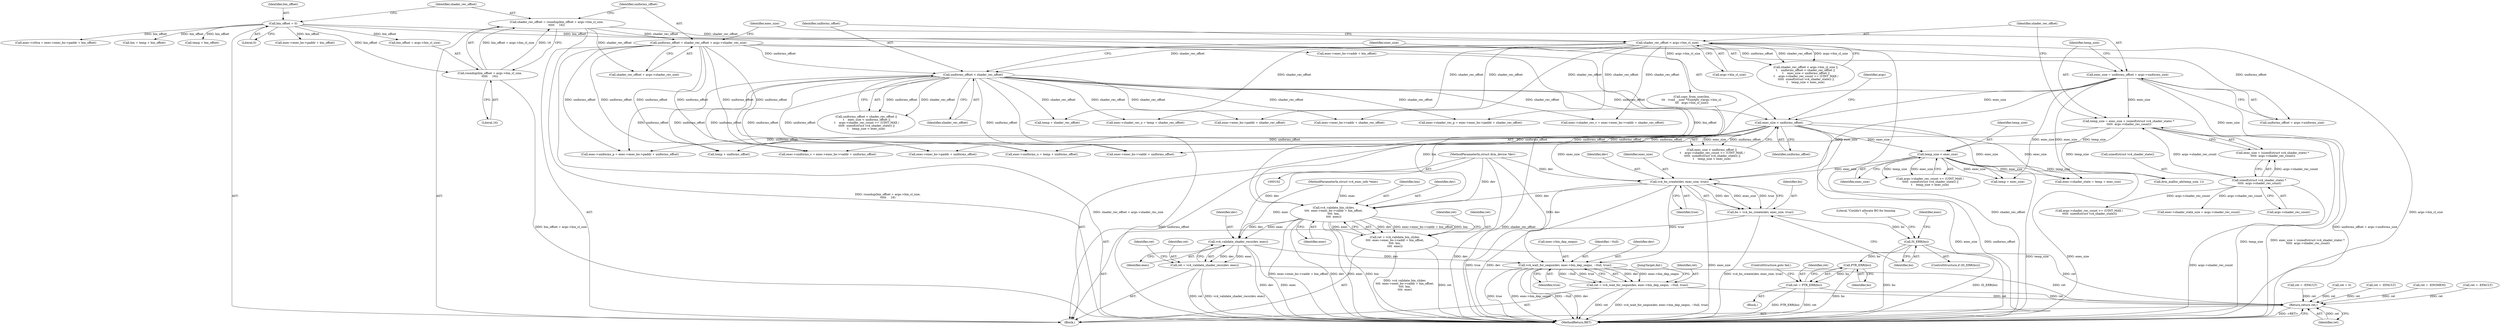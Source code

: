 digraph "0_linux_0f2ff82e11c86c05d051cae32b58226392d33bbf@API" {
"1000306" [label="(Call,vc4_bo_create(dev, exec_size, true))"];
"1000103" [label="(MethodParameterIn,struct drm_device *dev)"];
"1000187" [label="(Call,temp_size < exec_size)"];
"1000152" [label="(Call,temp_size = exec_size + (sizeof(struct vc4_shader_state) *\n \t\t\t\t\t  args->shader_rec_count))"];
"1000144" [label="(Call,exec_size = uniforms_offset + args->uniforms_size)"];
"1000136" [label="(Call,uniforms_offset = shader_rec_offset + args->shader_rec_size)"];
"1000126" [label="(Call,shader_rec_offset = roundup(bin_offset + args->bin_cl_size,\n\t\t\t\t\t     16))"];
"1000128" [label="(Call,roundup(bin_offset + args->bin_cl_size,\n\t\t\t\t\t     16))"];
"1000122" [label="(Call,bin_offset = 0)"];
"1000156" [label="(Call,sizeof(struct vc4_shader_state) *\n \t\t\t\t\t  args->shader_rec_count)"];
"1000175" [label="(Call,exec_size < uniforms_offset)"];
"1000171" [label="(Call,uniforms_offset < shader_rec_offset)"];
"1000165" [label="(Call,shader_rec_offset < args->bin_cl_size)"];
"1000304" [label="(Call,bo = vc4_bo_create(dev, exec_size, true))"];
"1000311" [label="(Call,IS_ERR(bo))"];
"1000318" [label="(Call,PTR_ERR(bo))"];
"1000316" [label="(Call,ret = PTR_ERR(bo))"];
"1000454" [label="(Return,return ret;)"];
"1000420" [label="(Call,vc4_validate_bin_cl(dev,\n\t\t\t\t  exec->exec_bo->vaddr + bin_offset,\n\t\t\t\t  bin,\n\t\t\t\t  exec))"];
"1000418" [label="(Call,ret = vc4_validate_bin_cl(dev,\n\t\t\t\t  exec->exec_bo->vaddr + bin_offset,\n\t\t\t\t  bin,\n\t\t\t\t  exec))"];
"1000436" [label="(Call,vc4_validate_shader_recs(dev, exec))"];
"1000434" [label="(Call,ret = vc4_validate_shader_recs(dev, exec))"];
"1000444" [label="(Call,vc4_wait_for_seqno(dev, exec->bin_dep_seqno, ~0ull, true))"];
"1000442" [label="(Call,ret = vc4_wait_for_seqno(dev, exec->bin_dep_seqno, ~0ull, true))"];
"1000205" [label="(Call,ret = -ENOMEM)"];
"1000315" [label="(Literal,\"Couldn't allocate BO for binning\n\")"];
"1000316" [label="(Call,ret = PTR_ERR(bo))"];
"1000440" [label="(Identifier,ret)"];
"1000429" [label="(Identifier,bin)"];
"1000320" [label="(ControlStructure,goto fail;)"];
"1000422" [label="(Call,exec->exec_bo->vaddr + bin_offset)"];
"1000307" [label="(Identifier,dev)"];
"1000152" [label="(Call,temp_size = exec_size + (sizeof(struct vc4_shader_state) *\n \t\t\t\t\t  args->shader_rec_count))"];
"1000317" [label="(Identifier,ret)"];
"1000219" [label="(Call,temp + shader_rec_offset)"];
"1000404" [label="(Call,exec->exec_bo->paddr + uniforms_offset)"];
"1000177" [label="(Identifier,uniforms_offset)"];
"1000305" [label="(Identifier,bo)"];
"1000420" [label="(Call,vc4_validate_bin_cl(dev,\n\t\t\t\t  exec->exec_bo->vaddr + bin_offset,\n\t\t\t\t  bin,\n\t\t\t\t  exec))"];
"1000375" [label="(Call,exec->exec_bo->paddr + shader_rec_offset)"];
"1000103" [label="(MethodParameterIn,struct drm_device *dev)"];
"1000124" [label="(Literal,0)"];
"1000167" [label="(Call,args->bin_cl_size)"];
"1000157" [label="(Call,sizeof(struct vc4_shader_state))"];
"1000172" [label="(Identifier,uniforms_offset)"];
"1000154" [label="(Call,exec_size + (sizeof(struct vc4_shader_state) *\n \t\t\t\t\t  args->shader_rec_count))"];
"1000371" [label="(Call,exec->shader_rec_p = exec->exec_bo->paddr + shader_rec_offset)"];
"1000451" [label="(JumpTarget,fail:)"];
"1000176" [label="(Identifier,exec_size)"];
"1000236" [label="(Call,exec->shader_state_size = args->shader_rec_count)"];
"1000432" [label="(Identifier,ret)"];
"1000171" [label="(Call,uniforms_offset < shader_rec_offset)"];
"1000323" [label="(Identifier,exec)"];
"1000187" [label="(Call,temp_size < exec_size)"];
"1000437" [label="(Identifier,dev)"];
"1000444" [label="(Call,vc4_wait_for_seqno(dev, exec->bin_dep_seqno, ~0ull, true))"];
"1000299" [label="(Call,ret = -EFAULT)"];
"1000348" [label="(Call,exec->exec_bo->paddr + bin_offset)"];
"1000104" [label="(MethodParameterIn,struct vc4_exec_info *exec)"];
"1000153" [label="(Identifier,temp_size)"];
"1000164" [label="(Call,shader_rec_offset < args->bin_cl_size ||\n\t    uniforms_offset < shader_rec_offset ||\n \t    exec_size < uniforms_offset ||\n \t    args->shader_rec_count >= (UINT_MAX /\n \t\t\t\t\t  sizeof(struct vc4_shader_state)) ||\n\t    temp_size < exec_size)"];
"1000222" [label="(Call,exec->uniforms_u = temp + uniforms_offset)"];
"1000165" [label="(Call,shader_rec_offset < args->bin_cl_size)"];
"1000146" [label="(Call,uniforms_offset + args->uniforms_size)"];
"1000456" [label="(MethodReturn,RET)"];
"1000393" [label="(Call,exec->exec_bo->vaddr + uniforms_offset)"];
"1000400" [label="(Call,exec->uniforms_p = exec->exec_bo->paddr + uniforms_offset)"];
"1000129" [label="(Call,bin_offset + args->bin_cl_size)"];
"1000430" [label="(Identifier,exec)"];
"1000188" [label="(Identifier,temp_size)"];
"1000344" [label="(Call,exec->ct0ca = exec->exec_bo->paddr + bin_offset)"];
"1000128" [label="(Call,roundup(bin_offset + args->bin_cl_size,\n\t\t\t\t\t     16))"];
"1000306" [label="(Call,vc4_bo_create(dev, exec_size, true))"];
"1000443" [label="(Identifier,ret)"];
"1000446" [label="(Call,exec->bin_dep_seqno)"];
"1000122" [label="(Call,bin_offset = 0)"];
"1000226" [label="(Call,temp + uniforms_offset)"];
"1000170" [label="(Call,uniforms_offset < shader_rec_offset ||\n \t    exec_size < uniforms_offset ||\n \t    args->shader_rec_count >= (UINT_MAX /\n \t\t\t\t\t  sizeof(struct vc4_shader_state)) ||\n\t    temp_size < exec_size)"];
"1000233" [label="(Call,temp + exec_size)"];
"1000389" [label="(Call,exec->uniforms_v = exec->exec_bo->vaddr + uniforms_offset)"];
"1000159" [label="(Call,args->shader_rec_count)"];
"1000257" [label="(Call,ret = -EFAULT)"];
"1000145" [label="(Identifier,exec_size)"];
"1000454" [label="(Return,return ret;)"];
"1000181" [label="(Identifier,args)"];
"1000244" [label="(Call,copy_from_user(bin,\n\t\t\t   (void __user *)(uintptr_t)args->bin_cl,\n\t\t\t   args->bin_cl_size))"];
"1000449" [label="(Identifier,~0ull)"];
"1000436" [label="(Call,vc4_validate_shader_recs(dev, exec))"];
"1000137" [label="(Identifier,uniforms_offset)"];
"1000173" [label="(Identifier,shader_rec_offset)"];
"1000127" [label="(Identifier,shader_rec_offset)"];
"1000118" [label="(Call,ret = 0)"];
"1000215" [label="(Call,exec->shader_rec_u = temp + shader_rec_offset)"];
"1000455" [label="(Identifier,ret)"];
"1000319" [label="(Identifier,bo)"];
"1000445" [label="(Identifier,dev)"];
"1000105" [label="(Block,)"];
"1000210" [label="(Call,bin = temp + bin_offset)"];
"1000126" [label="(Call,shader_rec_offset = roundup(bin_offset + args->bin_cl_size,\n\t\t\t\t\t     16))"];
"1000421" [label="(Identifier,dev)"];
"1000312" [label="(Identifier,bo)"];
"1000434" [label="(Call,ret = vc4_validate_shader_recs(dev, exec))"];
"1000189" [label="(Identifier,exec_size)"];
"1000138" [label="(Call,shader_rec_offset + args->shader_rec_size)"];
"1000438" [label="(Identifier,exec)"];
"1000309" [label="(Identifier,true)"];
"1000450" [label="(Identifier,true)"];
"1000175" [label="(Call,exec_size < uniforms_offset)"];
"1000318" [label="(Call,PTR_ERR(bo))"];
"1000229" [label="(Call,exec->shader_state = temp + exec_size)"];
"1000278" [label="(Call,ret = -EFAULT)"];
"1000196" [label="(Call,drm_malloc_ab(temp_size, 1))"];
"1000179" [label="(Call,args->shader_rec_count >= (UINT_MAX /\n \t\t\t\t\t  sizeof(struct vc4_shader_state)))"];
"1000364" [label="(Call,exec->exec_bo->vaddr + shader_rec_offset)"];
"1000174" [label="(Call,exec_size < uniforms_offset ||\n \t    args->shader_rec_count >= (UINT_MAX /\n \t\t\t\t\t  sizeof(struct vc4_shader_state)) ||\n\t    temp_size < exec_size)"];
"1000360" [label="(Call,exec->shader_rec_v = exec->exec_bo->vaddr + shader_rec_offset)"];
"1000311" [label="(Call,IS_ERR(bo))"];
"1000166" [label="(Identifier,shader_rec_offset)"];
"1000419" [label="(Identifier,ret)"];
"1000178" [label="(Call,args->shader_rec_count >= (UINT_MAX /\n \t\t\t\t\t  sizeof(struct vc4_shader_state)) ||\n\t    temp_size < exec_size)"];
"1000313" [label="(Block,)"];
"1000308" [label="(Identifier,exec_size)"];
"1000435" [label="(Identifier,ret)"];
"1000442" [label="(Call,ret = vc4_wait_for_seqno(dev, exec->bin_dep_seqno, ~0ull, true))"];
"1000144" [label="(Call,exec_size = uniforms_offset + args->uniforms_size)"];
"1000212" [label="(Call,temp + bin_offset)"];
"1000310" [label="(ControlStructure,if (IS_ERR(bo)))"];
"1000156" [label="(Call,sizeof(struct vc4_shader_state) *\n \t\t\t\t\t  args->shader_rec_count)"];
"1000304" [label="(Call,bo = vc4_bo_create(dev, exec_size, true))"];
"1000123" [label="(Identifier,bin_offset)"];
"1000136" [label="(Call,uniforms_offset = shader_rec_offset + args->shader_rec_size)"];
"1000134" [label="(Literal,16)"];
"1000418" [label="(Call,ret = vc4_validate_bin_cl(dev,\n\t\t\t\t  exec->exec_bo->vaddr + bin_offset,\n\t\t\t\t  bin,\n\t\t\t\t  exec))"];
"1000306" -> "1000304"  [label="AST: "];
"1000306" -> "1000309"  [label="CFG: "];
"1000307" -> "1000306"  [label="AST: "];
"1000308" -> "1000306"  [label="AST: "];
"1000309" -> "1000306"  [label="AST: "];
"1000304" -> "1000306"  [label="CFG: "];
"1000306" -> "1000456"  [label="DDG: true"];
"1000306" -> "1000456"  [label="DDG: dev"];
"1000306" -> "1000456"  [label="DDG: exec_size"];
"1000306" -> "1000304"  [label="DDG: dev"];
"1000306" -> "1000304"  [label="DDG: exec_size"];
"1000306" -> "1000304"  [label="DDG: true"];
"1000103" -> "1000306"  [label="DDG: dev"];
"1000187" -> "1000306"  [label="DDG: exec_size"];
"1000175" -> "1000306"  [label="DDG: exec_size"];
"1000144" -> "1000306"  [label="DDG: exec_size"];
"1000306" -> "1000420"  [label="DDG: dev"];
"1000306" -> "1000444"  [label="DDG: true"];
"1000103" -> "1000102"  [label="AST: "];
"1000103" -> "1000456"  [label="DDG: dev"];
"1000103" -> "1000420"  [label="DDG: dev"];
"1000103" -> "1000436"  [label="DDG: dev"];
"1000103" -> "1000444"  [label="DDG: dev"];
"1000187" -> "1000178"  [label="AST: "];
"1000187" -> "1000189"  [label="CFG: "];
"1000188" -> "1000187"  [label="AST: "];
"1000189" -> "1000187"  [label="AST: "];
"1000178" -> "1000187"  [label="CFG: "];
"1000187" -> "1000456"  [label="DDG: temp_size"];
"1000187" -> "1000456"  [label="DDG: exec_size"];
"1000187" -> "1000178"  [label="DDG: temp_size"];
"1000187" -> "1000178"  [label="DDG: exec_size"];
"1000152" -> "1000187"  [label="DDG: temp_size"];
"1000175" -> "1000187"  [label="DDG: exec_size"];
"1000187" -> "1000196"  [label="DDG: temp_size"];
"1000187" -> "1000229"  [label="DDG: exec_size"];
"1000187" -> "1000233"  [label="DDG: exec_size"];
"1000152" -> "1000105"  [label="AST: "];
"1000152" -> "1000154"  [label="CFG: "];
"1000153" -> "1000152"  [label="AST: "];
"1000154" -> "1000152"  [label="AST: "];
"1000166" -> "1000152"  [label="CFG: "];
"1000152" -> "1000456"  [label="DDG: temp_size"];
"1000152" -> "1000456"  [label="DDG: exec_size + (sizeof(struct vc4_shader_state) *\n \t\t\t\t\t  args->shader_rec_count)"];
"1000144" -> "1000152"  [label="DDG: exec_size"];
"1000156" -> "1000152"  [label="DDG: args->shader_rec_count"];
"1000152" -> "1000196"  [label="DDG: temp_size"];
"1000144" -> "1000105"  [label="AST: "];
"1000144" -> "1000146"  [label="CFG: "];
"1000145" -> "1000144"  [label="AST: "];
"1000146" -> "1000144"  [label="AST: "];
"1000153" -> "1000144"  [label="CFG: "];
"1000144" -> "1000456"  [label="DDG: uniforms_offset + args->uniforms_size"];
"1000136" -> "1000144"  [label="DDG: uniforms_offset"];
"1000144" -> "1000154"  [label="DDG: exec_size"];
"1000144" -> "1000175"  [label="DDG: exec_size"];
"1000144" -> "1000229"  [label="DDG: exec_size"];
"1000144" -> "1000233"  [label="DDG: exec_size"];
"1000136" -> "1000105"  [label="AST: "];
"1000136" -> "1000138"  [label="CFG: "];
"1000137" -> "1000136"  [label="AST: "];
"1000138" -> "1000136"  [label="AST: "];
"1000145" -> "1000136"  [label="CFG: "];
"1000136" -> "1000456"  [label="DDG: shader_rec_offset + args->shader_rec_size"];
"1000126" -> "1000136"  [label="DDG: shader_rec_offset"];
"1000136" -> "1000146"  [label="DDG: uniforms_offset"];
"1000136" -> "1000171"  [label="DDG: uniforms_offset"];
"1000136" -> "1000222"  [label="DDG: uniforms_offset"];
"1000136" -> "1000226"  [label="DDG: uniforms_offset"];
"1000136" -> "1000389"  [label="DDG: uniforms_offset"];
"1000136" -> "1000393"  [label="DDG: uniforms_offset"];
"1000136" -> "1000400"  [label="DDG: uniforms_offset"];
"1000136" -> "1000404"  [label="DDG: uniforms_offset"];
"1000126" -> "1000105"  [label="AST: "];
"1000126" -> "1000128"  [label="CFG: "];
"1000127" -> "1000126"  [label="AST: "];
"1000128" -> "1000126"  [label="AST: "];
"1000137" -> "1000126"  [label="CFG: "];
"1000126" -> "1000456"  [label="DDG: roundup(bin_offset + args->bin_cl_size,\n\t\t\t\t\t     16)"];
"1000128" -> "1000126"  [label="DDG: bin_offset + args->bin_cl_size"];
"1000128" -> "1000126"  [label="DDG: 16"];
"1000126" -> "1000138"  [label="DDG: shader_rec_offset"];
"1000126" -> "1000165"  [label="DDG: shader_rec_offset"];
"1000128" -> "1000134"  [label="CFG: "];
"1000129" -> "1000128"  [label="AST: "];
"1000134" -> "1000128"  [label="AST: "];
"1000128" -> "1000456"  [label="DDG: bin_offset + args->bin_cl_size"];
"1000122" -> "1000128"  [label="DDG: bin_offset"];
"1000122" -> "1000105"  [label="AST: "];
"1000122" -> "1000124"  [label="CFG: "];
"1000123" -> "1000122"  [label="AST: "];
"1000124" -> "1000122"  [label="AST: "];
"1000127" -> "1000122"  [label="CFG: "];
"1000122" -> "1000129"  [label="DDG: bin_offset"];
"1000122" -> "1000210"  [label="DDG: bin_offset"];
"1000122" -> "1000212"  [label="DDG: bin_offset"];
"1000122" -> "1000344"  [label="DDG: bin_offset"];
"1000122" -> "1000348"  [label="DDG: bin_offset"];
"1000122" -> "1000420"  [label="DDG: bin_offset"];
"1000122" -> "1000422"  [label="DDG: bin_offset"];
"1000156" -> "1000154"  [label="AST: "];
"1000156" -> "1000159"  [label="CFG: "];
"1000157" -> "1000156"  [label="AST: "];
"1000159" -> "1000156"  [label="AST: "];
"1000154" -> "1000156"  [label="CFG: "];
"1000156" -> "1000456"  [label="DDG: args->shader_rec_count"];
"1000156" -> "1000154"  [label="DDG: args->shader_rec_count"];
"1000156" -> "1000179"  [label="DDG: args->shader_rec_count"];
"1000156" -> "1000236"  [label="DDG: args->shader_rec_count"];
"1000175" -> "1000174"  [label="AST: "];
"1000175" -> "1000177"  [label="CFG: "];
"1000176" -> "1000175"  [label="AST: "];
"1000177" -> "1000175"  [label="AST: "];
"1000181" -> "1000175"  [label="CFG: "];
"1000174" -> "1000175"  [label="CFG: "];
"1000175" -> "1000456"  [label="DDG: exec_size"];
"1000175" -> "1000456"  [label="DDG: uniforms_offset"];
"1000175" -> "1000174"  [label="DDG: exec_size"];
"1000175" -> "1000174"  [label="DDG: uniforms_offset"];
"1000171" -> "1000175"  [label="DDG: uniforms_offset"];
"1000175" -> "1000222"  [label="DDG: uniforms_offset"];
"1000175" -> "1000226"  [label="DDG: uniforms_offset"];
"1000175" -> "1000229"  [label="DDG: exec_size"];
"1000175" -> "1000233"  [label="DDG: exec_size"];
"1000175" -> "1000389"  [label="DDG: uniforms_offset"];
"1000175" -> "1000393"  [label="DDG: uniforms_offset"];
"1000175" -> "1000400"  [label="DDG: uniforms_offset"];
"1000175" -> "1000404"  [label="DDG: uniforms_offset"];
"1000171" -> "1000170"  [label="AST: "];
"1000171" -> "1000173"  [label="CFG: "];
"1000172" -> "1000171"  [label="AST: "];
"1000173" -> "1000171"  [label="AST: "];
"1000176" -> "1000171"  [label="CFG: "];
"1000170" -> "1000171"  [label="CFG: "];
"1000171" -> "1000456"  [label="DDG: uniforms_offset"];
"1000171" -> "1000456"  [label="DDG: shader_rec_offset"];
"1000171" -> "1000170"  [label="DDG: uniforms_offset"];
"1000171" -> "1000170"  [label="DDG: shader_rec_offset"];
"1000165" -> "1000171"  [label="DDG: shader_rec_offset"];
"1000171" -> "1000215"  [label="DDG: shader_rec_offset"];
"1000171" -> "1000219"  [label="DDG: shader_rec_offset"];
"1000171" -> "1000222"  [label="DDG: uniforms_offset"];
"1000171" -> "1000226"  [label="DDG: uniforms_offset"];
"1000171" -> "1000360"  [label="DDG: shader_rec_offset"];
"1000171" -> "1000364"  [label="DDG: shader_rec_offset"];
"1000171" -> "1000371"  [label="DDG: shader_rec_offset"];
"1000171" -> "1000375"  [label="DDG: shader_rec_offset"];
"1000171" -> "1000389"  [label="DDG: uniforms_offset"];
"1000171" -> "1000393"  [label="DDG: uniforms_offset"];
"1000171" -> "1000400"  [label="DDG: uniforms_offset"];
"1000171" -> "1000404"  [label="DDG: uniforms_offset"];
"1000165" -> "1000164"  [label="AST: "];
"1000165" -> "1000167"  [label="CFG: "];
"1000166" -> "1000165"  [label="AST: "];
"1000167" -> "1000165"  [label="AST: "];
"1000172" -> "1000165"  [label="CFG: "];
"1000164" -> "1000165"  [label="CFG: "];
"1000165" -> "1000456"  [label="DDG: shader_rec_offset"];
"1000165" -> "1000456"  [label="DDG: args->bin_cl_size"];
"1000165" -> "1000164"  [label="DDG: shader_rec_offset"];
"1000165" -> "1000164"  [label="DDG: args->bin_cl_size"];
"1000165" -> "1000215"  [label="DDG: shader_rec_offset"];
"1000165" -> "1000219"  [label="DDG: shader_rec_offset"];
"1000165" -> "1000244"  [label="DDG: args->bin_cl_size"];
"1000165" -> "1000360"  [label="DDG: shader_rec_offset"];
"1000165" -> "1000364"  [label="DDG: shader_rec_offset"];
"1000165" -> "1000371"  [label="DDG: shader_rec_offset"];
"1000165" -> "1000375"  [label="DDG: shader_rec_offset"];
"1000304" -> "1000105"  [label="AST: "];
"1000305" -> "1000304"  [label="AST: "];
"1000312" -> "1000304"  [label="CFG: "];
"1000304" -> "1000456"  [label="DDG: vc4_bo_create(dev, exec_size, true)"];
"1000304" -> "1000311"  [label="DDG: bo"];
"1000311" -> "1000310"  [label="AST: "];
"1000311" -> "1000312"  [label="CFG: "];
"1000312" -> "1000311"  [label="AST: "];
"1000315" -> "1000311"  [label="CFG: "];
"1000323" -> "1000311"  [label="CFG: "];
"1000311" -> "1000456"  [label="DDG: bo"];
"1000311" -> "1000456"  [label="DDG: IS_ERR(bo)"];
"1000311" -> "1000318"  [label="DDG: bo"];
"1000318" -> "1000316"  [label="AST: "];
"1000318" -> "1000319"  [label="CFG: "];
"1000319" -> "1000318"  [label="AST: "];
"1000316" -> "1000318"  [label="CFG: "];
"1000318" -> "1000456"  [label="DDG: bo"];
"1000318" -> "1000316"  [label="DDG: bo"];
"1000316" -> "1000313"  [label="AST: "];
"1000317" -> "1000316"  [label="AST: "];
"1000320" -> "1000316"  [label="CFG: "];
"1000316" -> "1000456"  [label="DDG: PTR_ERR(bo)"];
"1000316" -> "1000456"  [label="DDG: ret"];
"1000316" -> "1000454"  [label="DDG: ret"];
"1000454" -> "1000105"  [label="AST: "];
"1000454" -> "1000455"  [label="CFG: "];
"1000455" -> "1000454"  [label="AST: "];
"1000456" -> "1000454"  [label="CFG: "];
"1000454" -> "1000456"  [label="DDG: <RET>"];
"1000455" -> "1000454"  [label="DDG: ret"];
"1000442" -> "1000454"  [label="DDG: ret"];
"1000205" -> "1000454"  [label="DDG: ret"];
"1000257" -> "1000454"  [label="DDG: ret"];
"1000299" -> "1000454"  [label="DDG: ret"];
"1000434" -> "1000454"  [label="DDG: ret"];
"1000278" -> "1000454"  [label="DDG: ret"];
"1000418" -> "1000454"  [label="DDG: ret"];
"1000118" -> "1000454"  [label="DDG: ret"];
"1000420" -> "1000418"  [label="AST: "];
"1000420" -> "1000430"  [label="CFG: "];
"1000421" -> "1000420"  [label="AST: "];
"1000422" -> "1000420"  [label="AST: "];
"1000429" -> "1000420"  [label="AST: "];
"1000430" -> "1000420"  [label="AST: "];
"1000418" -> "1000420"  [label="CFG: "];
"1000420" -> "1000456"  [label="DDG: exec->exec_bo->vaddr + bin_offset"];
"1000420" -> "1000456"  [label="DDG: dev"];
"1000420" -> "1000456"  [label="DDG: exec"];
"1000420" -> "1000456"  [label="DDG: bin"];
"1000420" -> "1000418"  [label="DDG: dev"];
"1000420" -> "1000418"  [label="DDG: exec->exec_bo->vaddr + bin_offset"];
"1000420" -> "1000418"  [label="DDG: bin"];
"1000420" -> "1000418"  [label="DDG: exec"];
"1000244" -> "1000420"  [label="DDG: bin"];
"1000104" -> "1000420"  [label="DDG: exec"];
"1000420" -> "1000436"  [label="DDG: dev"];
"1000420" -> "1000436"  [label="DDG: exec"];
"1000418" -> "1000105"  [label="AST: "];
"1000419" -> "1000418"  [label="AST: "];
"1000432" -> "1000418"  [label="CFG: "];
"1000418" -> "1000456"  [label="DDG: vc4_validate_bin_cl(dev,\n\t\t\t\t  exec->exec_bo->vaddr + bin_offset,\n\t\t\t\t  bin,\n\t\t\t\t  exec)"];
"1000418" -> "1000456"  [label="DDG: ret"];
"1000436" -> "1000434"  [label="AST: "];
"1000436" -> "1000438"  [label="CFG: "];
"1000437" -> "1000436"  [label="AST: "];
"1000438" -> "1000436"  [label="AST: "];
"1000434" -> "1000436"  [label="CFG: "];
"1000436" -> "1000456"  [label="DDG: dev"];
"1000436" -> "1000456"  [label="DDG: exec"];
"1000436" -> "1000434"  [label="DDG: dev"];
"1000436" -> "1000434"  [label="DDG: exec"];
"1000104" -> "1000436"  [label="DDG: exec"];
"1000436" -> "1000444"  [label="DDG: dev"];
"1000434" -> "1000105"  [label="AST: "];
"1000435" -> "1000434"  [label="AST: "];
"1000440" -> "1000434"  [label="CFG: "];
"1000434" -> "1000456"  [label="DDG: vc4_validate_shader_recs(dev, exec)"];
"1000434" -> "1000456"  [label="DDG: ret"];
"1000444" -> "1000442"  [label="AST: "];
"1000444" -> "1000450"  [label="CFG: "];
"1000445" -> "1000444"  [label="AST: "];
"1000446" -> "1000444"  [label="AST: "];
"1000449" -> "1000444"  [label="AST: "];
"1000450" -> "1000444"  [label="AST: "];
"1000442" -> "1000444"  [label="CFG: "];
"1000444" -> "1000456"  [label="DDG: true"];
"1000444" -> "1000456"  [label="DDG: exec->bin_dep_seqno"];
"1000444" -> "1000456"  [label="DDG: ~0ull"];
"1000444" -> "1000456"  [label="DDG: dev"];
"1000444" -> "1000442"  [label="DDG: dev"];
"1000444" -> "1000442"  [label="DDG: exec->bin_dep_seqno"];
"1000444" -> "1000442"  [label="DDG: ~0ull"];
"1000444" -> "1000442"  [label="DDG: true"];
"1000442" -> "1000105"  [label="AST: "];
"1000443" -> "1000442"  [label="AST: "];
"1000451" -> "1000442"  [label="CFG: "];
"1000442" -> "1000456"  [label="DDG: ret"];
"1000442" -> "1000456"  [label="DDG: vc4_wait_for_seqno(dev, exec->bin_dep_seqno, ~0ull, true)"];
}
